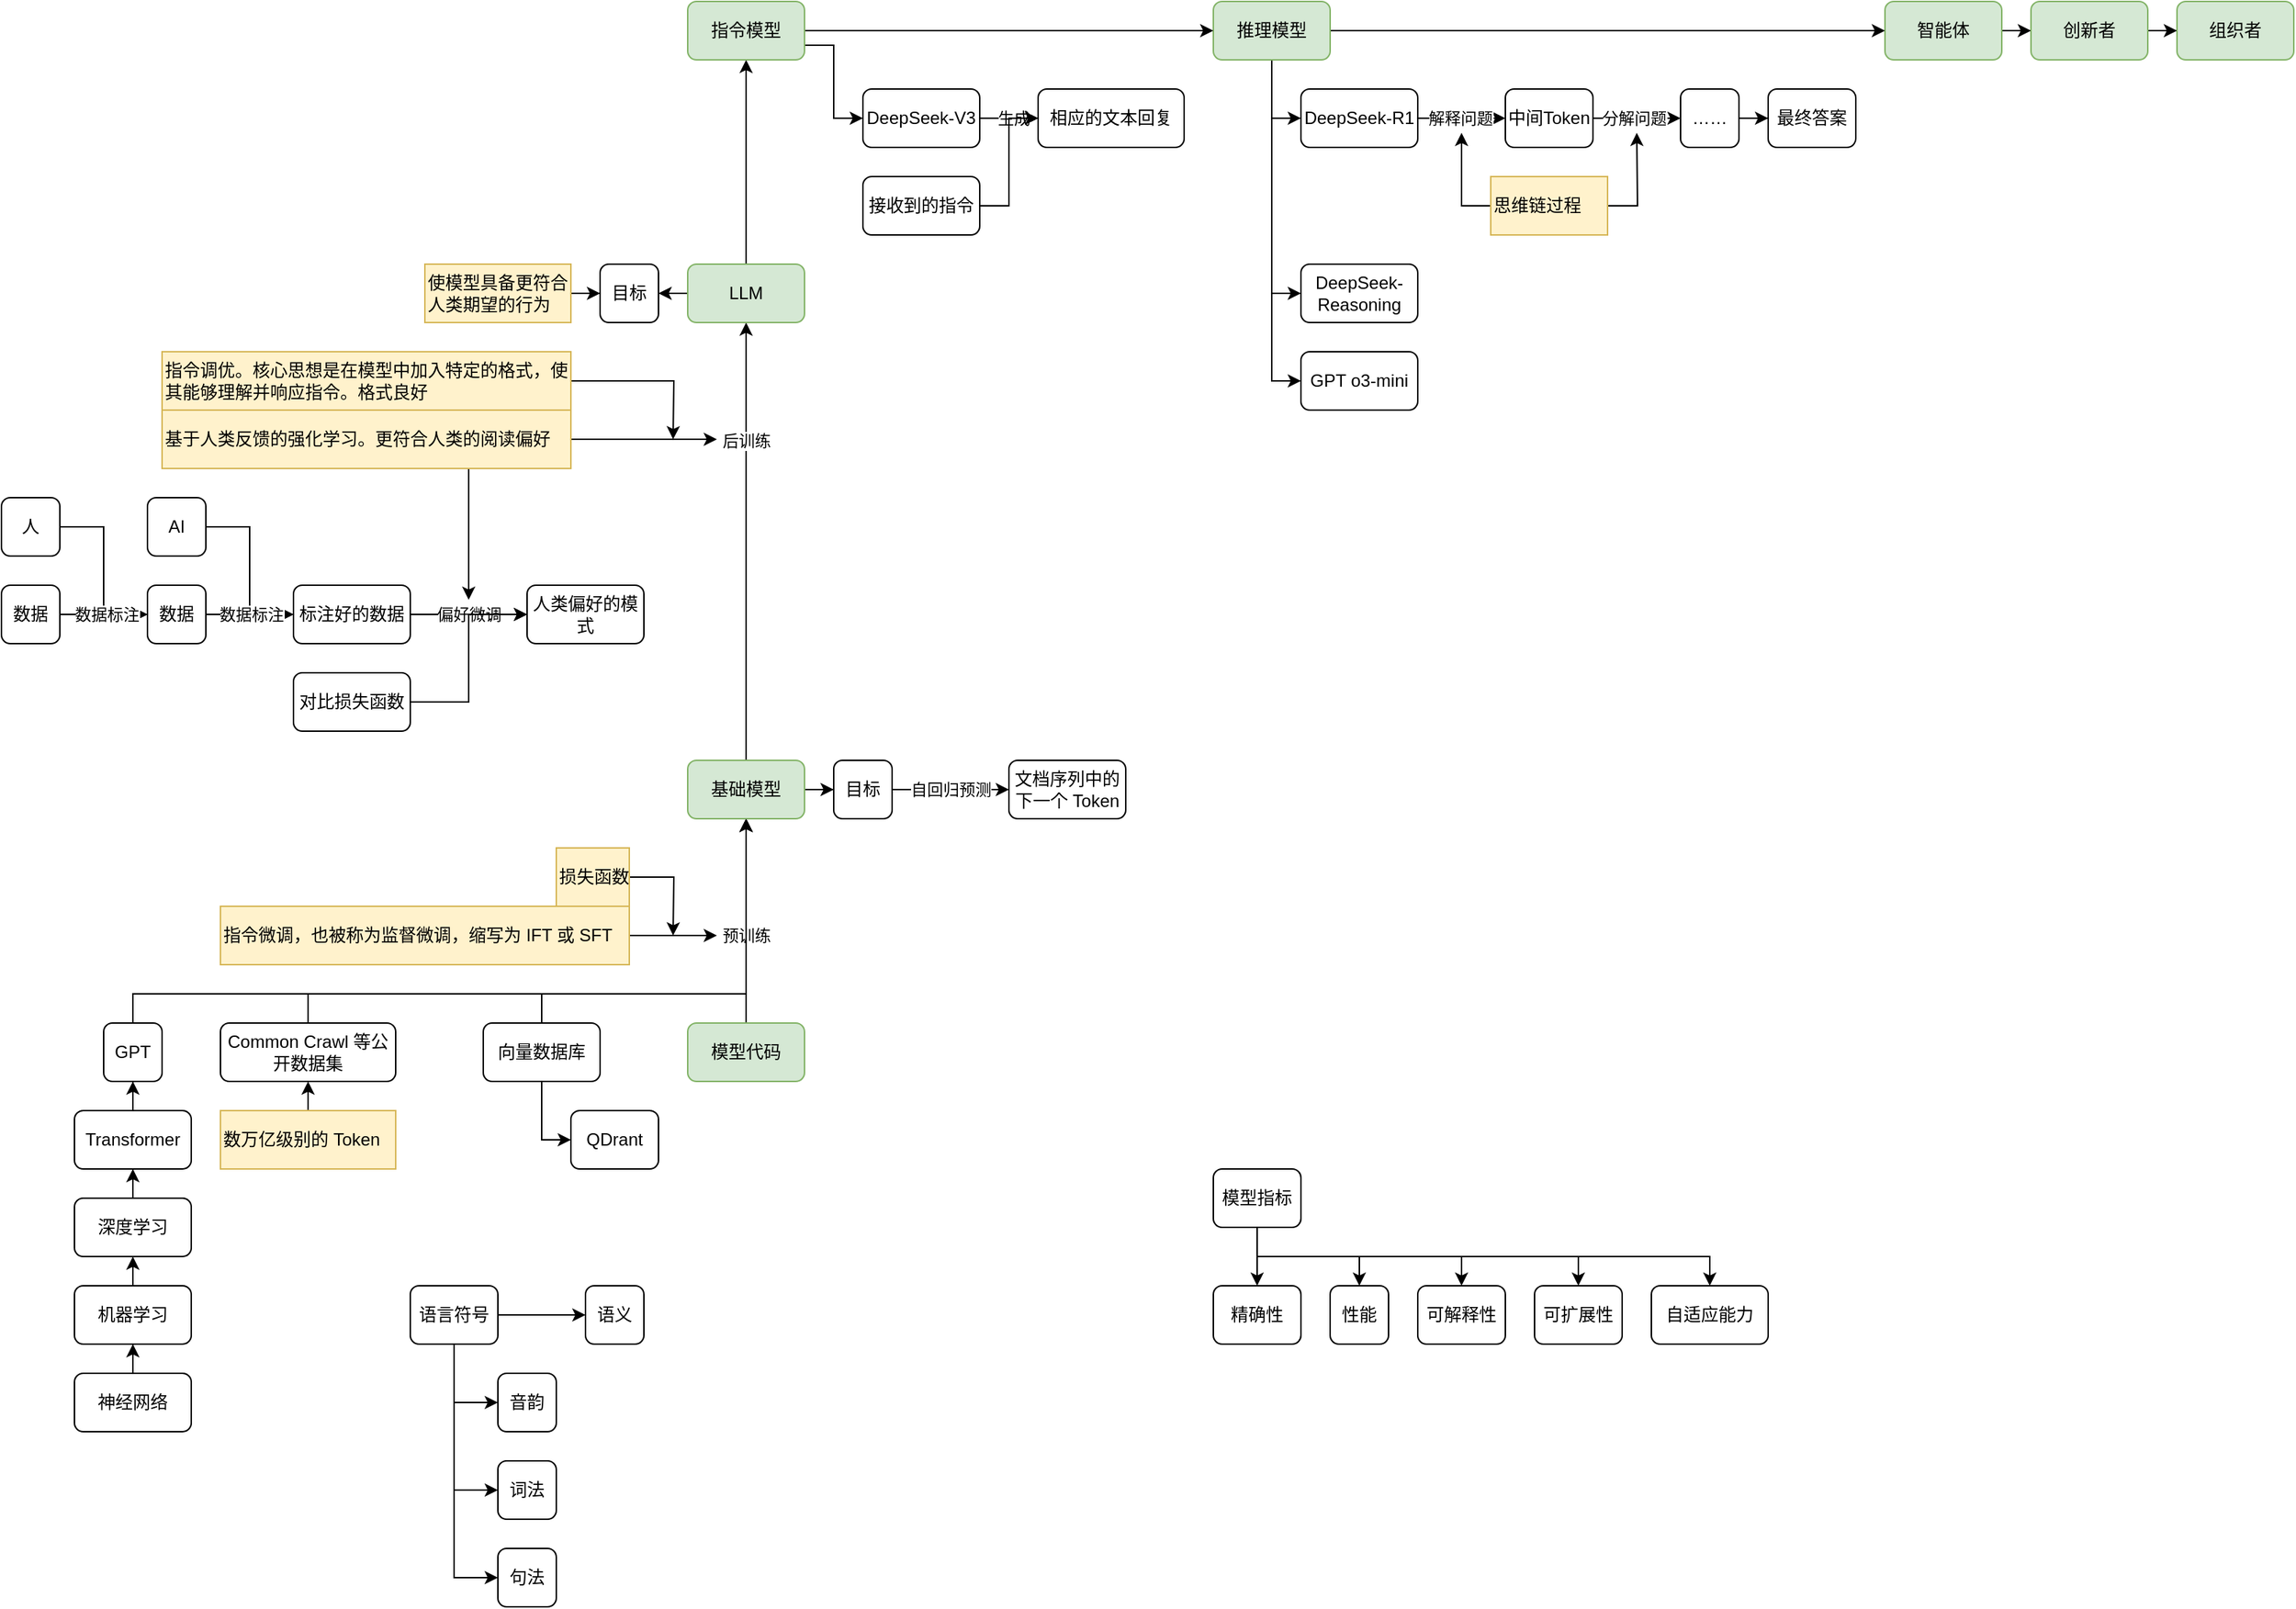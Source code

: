 <mxfile version="26.0.16">
  <diagram id="C5RBs43oDa-KdzZeNtuy" name="Page-1">
    <mxGraphModel dx="1102" dy="556" grid="1" gridSize="10" guides="1" tooltips="1" connect="1" arrows="1" fold="1" page="0" pageScale="1" pageWidth="827" pageHeight="1169" math="0" shadow="0">
      <root>
        <mxCell id="WIyWlLk6GJQsqaUBKTNV-0" />
        <mxCell id="WIyWlLk6GJQsqaUBKTNV-1" parent="WIyWlLk6GJQsqaUBKTNV-0" />
        <mxCell id="u4UBgWqbXqTNb08_oveg-127" value="" style="edgeStyle=orthogonalEdgeStyle;rounded=0;orthogonalLoop=1;jettySize=auto;html=1;" parent="WIyWlLk6GJQsqaUBKTNV-1" source="9GIwrj6_YMxmyssUa3dc-0" target="u4UBgWqbXqTNb08_oveg-124" edge="1">
          <mxGeometry relative="1" as="geometry" />
        </mxCell>
        <mxCell id="9GIwrj6_YMxmyssUa3dc-0" value="智能体" style="rounded=1;whiteSpace=wrap;html=1;fontSize=12;glass=0;strokeWidth=1;shadow=0;fillColor=#d5e8d4;strokeColor=#82b366;" parent="WIyWlLk6GJQsqaUBKTNV-1" vertex="1">
          <mxGeometry x="1820" y="280" width="80" height="40" as="geometry" />
        </mxCell>
        <mxCell id="u4UBgWqbXqTNb08_oveg-114" value="" style="edgeStyle=orthogonalEdgeStyle;rounded=0;orthogonalLoop=1;jettySize=auto;html=1;" parent="WIyWlLk6GJQsqaUBKTNV-1" source="9GIwrj6_YMxmyssUa3dc-1" target="u4UBgWqbXqTNb08_oveg-113" edge="1">
          <mxGeometry relative="1" as="geometry" />
        </mxCell>
        <mxCell id="9GIwrj6_YMxmyssUa3dc-1" value="神经网络" style="rounded=1;whiteSpace=wrap;html=1;fontSize=12;glass=0;strokeWidth=1;shadow=0;" parent="WIyWlLk6GJQsqaUBKTNV-1" vertex="1">
          <mxGeometry x="580" y="1220" width="80" height="40" as="geometry" />
        </mxCell>
        <mxCell id="u4UBgWqbXqTNb08_oveg-117" value="" style="edgeStyle=orthogonalEdgeStyle;rounded=0;orthogonalLoop=1;jettySize=auto;html=1;" parent="WIyWlLk6GJQsqaUBKTNV-1" source="9GIwrj6_YMxmyssUa3dc-2" target="9GIwrj6_YMxmyssUa3dc-6" edge="1">
          <mxGeometry relative="1" as="geometry" />
        </mxCell>
        <mxCell id="9GIwrj6_YMxmyssUa3dc-2" value="深度学习" style="rounded=1;whiteSpace=wrap;html=1;fontSize=12;glass=0;strokeWidth=1;shadow=0;" parent="WIyWlLk6GJQsqaUBKTNV-1" vertex="1">
          <mxGeometry x="580" y="1100" width="80" height="40" as="geometry" />
        </mxCell>
        <mxCell id="9GIwrj6_YMxmyssUa3dc-5" style="edgeStyle=orthogonalEdgeStyle;rounded=0;orthogonalLoop=1;jettySize=auto;html=1;exitX=0.5;exitY=1;exitDx=0;exitDy=0;entryX=0;entryY=0.5;entryDx=0;entryDy=0;" parent="WIyWlLk6GJQsqaUBKTNV-1" source="9GIwrj6_YMxmyssUa3dc-3" target="9GIwrj6_YMxmyssUa3dc-4" edge="1">
          <mxGeometry relative="1" as="geometry" />
        </mxCell>
        <mxCell id="u4UBgWqbXqTNb08_oveg-149" style="edgeStyle=orthogonalEdgeStyle;rounded=0;orthogonalLoop=1;jettySize=auto;html=1;exitX=0.5;exitY=0;exitDx=0;exitDy=0;entryX=0.5;entryY=1;entryDx=0;entryDy=0;" parent="WIyWlLk6GJQsqaUBKTNV-1" source="9GIwrj6_YMxmyssUa3dc-3" target="u4UBgWqbXqTNb08_oveg-1" edge="1">
          <mxGeometry relative="1" as="geometry">
            <Array as="points">
              <mxPoint x="900" y="960" />
              <mxPoint x="1040" y="960" />
            </Array>
          </mxGeometry>
        </mxCell>
        <mxCell id="9GIwrj6_YMxmyssUa3dc-3" value="向量数据库" style="rounded=1;whiteSpace=wrap;html=1;fontSize=12;glass=0;strokeWidth=1;shadow=0;" parent="WIyWlLk6GJQsqaUBKTNV-1" vertex="1">
          <mxGeometry x="860" y="980" width="80" height="40" as="geometry" />
        </mxCell>
        <mxCell id="9GIwrj6_YMxmyssUa3dc-4" value="QDrant" style="rounded=1;whiteSpace=wrap;html=1;fontSize=12;glass=0;strokeWidth=1;shadow=0;" parent="WIyWlLk6GJQsqaUBKTNV-1" vertex="1">
          <mxGeometry x="920" y="1040" width="60" height="40" as="geometry" />
        </mxCell>
        <mxCell id="u4UBgWqbXqTNb08_oveg-135" value="" style="edgeStyle=orthogonalEdgeStyle;rounded=0;orthogonalLoop=1;jettySize=auto;html=1;" parent="WIyWlLk6GJQsqaUBKTNV-1" source="9GIwrj6_YMxmyssUa3dc-6" target="9GIwrj6_YMxmyssUa3dc-7" edge="1">
          <mxGeometry relative="1" as="geometry" />
        </mxCell>
        <mxCell id="9GIwrj6_YMxmyssUa3dc-6" value="Transformer" style="rounded=1;whiteSpace=wrap;html=1;fontSize=12;glass=0;strokeWidth=1;shadow=0;" parent="WIyWlLk6GJQsqaUBKTNV-1" vertex="1">
          <mxGeometry x="580" y="1040" width="80" height="40" as="geometry" />
        </mxCell>
        <mxCell id="u4UBgWqbXqTNb08_oveg-143" style="edgeStyle=orthogonalEdgeStyle;rounded=0;orthogonalLoop=1;jettySize=auto;html=1;exitX=0.5;exitY=0;exitDx=0;exitDy=0;entryX=0.5;entryY=1;entryDx=0;entryDy=0;" parent="WIyWlLk6GJQsqaUBKTNV-1" source="9GIwrj6_YMxmyssUa3dc-7" target="u4UBgWqbXqTNb08_oveg-1" edge="1">
          <mxGeometry relative="1" as="geometry">
            <Array as="points">
              <mxPoint x="620" y="960" />
              <mxPoint x="1040" y="960" />
            </Array>
          </mxGeometry>
        </mxCell>
        <mxCell id="9GIwrj6_YMxmyssUa3dc-7" value="GPT" style="rounded=1;whiteSpace=wrap;html=1;fontSize=12;glass=0;strokeWidth=1;shadow=0;" parent="WIyWlLk6GJQsqaUBKTNV-1" vertex="1">
          <mxGeometry x="600" y="980" width="40" height="40" as="geometry" />
        </mxCell>
        <mxCell id="u4UBgWqbXqTNb08_oveg-137" style="edgeStyle=orthogonalEdgeStyle;rounded=0;orthogonalLoop=1;jettySize=auto;html=1;exitX=0.5;exitY=0;exitDx=0;exitDy=0;entryX=0.5;entryY=1;entryDx=0;entryDy=0;" parent="WIyWlLk6GJQsqaUBKTNV-1" source="u4UBgWqbXqTNb08_oveg-0" target="u4UBgWqbXqTNb08_oveg-1" edge="1">
          <mxGeometry relative="1" as="geometry" />
        </mxCell>
        <mxCell id="u4UBgWqbXqTNb08_oveg-138" value="预训练" style="edgeLabel;html=1;align=center;verticalAlign=middle;resizable=0;points=[];" parent="u4UBgWqbXqTNb08_oveg-137" vertex="1" connectable="0">
          <mxGeometry x="0.316" y="-1" relative="1" as="geometry">
            <mxPoint x="-1" y="32" as="offset" />
          </mxGeometry>
        </mxCell>
        <mxCell id="u4UBgWqbXqTNb08_oveg-0" value="模型代码" style="rounded=1;whiteSpace=wrap;html=1;fillColor=#d5e8d4;strokeColor=#82b366;" parent="WIyWlLk6GJQsqaUBKTNV-1" vertex="1">
          <mxGeometry x="1000" y="980" width="80" height="40" as="geometry" />
        </mxCell>
        <mxCell id="u4UBgWqbXqTNb08_oveg-5" value="" style="edgeStyle=orthogonalEdgeStyle;rounded=0;orthogonalLoop=1;jettySize=auto;html=1;" parent="WIyWlLk6GJQsqaUBKTNV-1" source="u4UBgWqbXqTNb08_oveg-1" target="u4UBgWqbXqTNb08_oveg-4" edge="1">
          <mxGeometry relative="1" as="geometry" />
        </mxCell>
        <mxCell id="u4UBgWqbXqTNb08_oveg-23" value="后训练" style="edgeLabel;html=1;align=center;verticalAlign=middle;resizable=0;points=[];" parent="u4UBgWqbXqTNb08_oveg-5" vertex="1" connectable="0">
          <mxGeometry x="-0.435" y="-1" relative="1" as="geometry">
            <mxPoint x="-1" y="-135" as="offset" />
          </mxGeometry>
        </mxCell>
        <mxCell id="u4UBgWqbXqTNb08_oveg-29" value="" style="edgeStyle=orthogonalEdgeStyle;rounded=0;orthogonalLoop=1;jettySize=auto;html=1;" parent="WIyWlLk6GJQsqaUBKTNV-1" source="u4UBgWqbXqTNb08_oveg-1" target="u4UBgWqbXqTNb08_oveg-28" edge="1">
          <mxGeometry relative="1" as="geometry" />
        </mxCell>
        <mxCell id="u4UBgWqbXqTNb08_oveg-1" value="基础模型" style="rounded=1;whiteSpace=wrap;html=1;fillColor=#d5e8d4;strokeColor=#82b366;" parent="WIyWlLk6GJQsqaUBKTNV-1" vertex="1">
          <mxGeometry x="1000" y="800" width="80" height="40" as="geometry" />
        </mxCell>
        <mxCell id="u4UBgWqbXqTNb08_oveg-35" value="" style="edgeStyle=orthogonalEdgeStyle;rounded=0;orthogonalLoop=1;jettySize=auto;html=1;" parent="WIyWlLk6GJQsqaUBKTNV-1" source="u4UBgWqbXqTNb08_oveg-4" target="u4UBgWqbXqTNb08_oveg-34" edge="1">
          <mxGeometry relative="1" as="geometry" />
        </mxCell>
        <mxCell id="u4UBgWqbXqTNb08_oveg-99" style="edgeStyle=orthogonalEdgeStyle;rounded=0;orthogonalLoop=1;jettySize=auto;html=1;exitX=0.5;exitY=0;exitDx=0;exitDy=0;entryX=0.5;entryY=1;entryDx=0;entryDy=0;" parent="WIyWlLk6GJQsqaUBKTNV-1" source="u4UBgWqbXqTNb08_oveg-4" target="u4UBgWqbXqTNb08_oveg-120" edge="1">
          <mxGeometry relative="1" as="geometry">
            <mxPoint x="1040" y="430" as="targetPoint" />
          </mxGeometry>
        </mxCell>
        <mxCell id="u4UBgWqbXqTNb08_oveg-4" value="LLM" style="rounded=1;whiteSpace=wrap;html=1;fillColor=#d5e8d4;strokeColor=#82b366;" parent="WIyWlLk6GJQsqaUBKTNV-1" vertex="1">
          <mxGeometry x="1000" y="460" width="80" height="40" as="geometry" />
        </mxCell>
        <mxCell id="u4UBgWqbXqTNb08_oveg-144" style="edgeStyle=orthogonalEdgeStyle;rounded=0;orthogonalLoop=1;jettySize=auto;html=1;exitX=0.5;exitY=0;exitDx=0;exitDy=0;" parent="WIyWlLk6GJQsqaUBKTNV-1" source="u4UBgWqbXqTNb08_oveg-8" edge="1">
          <mxGeometry relative="1" as="geometry">
            <mxPoint x="1040" y="840" as="targetPoint" />
            <Array as="points">
              <mxPoint x="740" y="960" />
              <mxPoint x="1040" y="960" />
            </Array>
          </mxGeometry>
        </mxCell>
        <mxCell id="u4UBgWqbXqTNb08_oveg-8" value="Common Crawl 等公开数据集" style="rounded=1;whiteSpace=wrap;html=1;align=center;" parent="WIyWlLk6GJQsqaUBKTNV-1" vertex="1">
          <mxGeometry x="680" y="980" width="120" height="40" as="geometry" />
        </mxCell>
        <mxCell id="u4UBgWqbXqTNb08_oveg-151" style="edgeStyle=orthogonalEdgeStyle;rounded=0;orthogonalLoop=1;jettySize=auto;html=1;exitX=0.5;exitY=0;exitDx=0;exitDy=0;entryX=0.5;entryY=1;entryDx=0;entryDy=0;" parent="WIyWlLk6GJQsqaUBKTNV-1" source="u4UBgWqbXqTNb08_oveg-10" target="u4UBgWqbXqTNb08_oveg-8" edge="1">
          <mxGeometry relative="1" as="geometry" />
        </mxCell>
        <mxCell id="u4UBgWqbXqTNb08_oveg-10" value="数万亿级别的 Token" style="text;html=1;align=left;verticalAlign=middle;whiteSpace=wrap;rounded=0;fillColor=#fff2cc;strokeColor=#d6b656;" parent="WIyWlLk6GJQsqaUBKTNV-1" vertex="1">
          <mxGeometry x="680" y="1040" width="120" height="40" as="geometry" />
        </mxCell>
        <mxCell id="xBU8r5VywiUFEwU285NF-0" style="edgeStyle=orthogonalEdgeStyle;rounded=0;orthogonalLoop=1;jettySize=auto;html=1;exitX=1;exitY=0.5;exitDx=0;exitDy=0;" parent="WIyWlLk6GJQsqaUBKTNV-1" source="u4UBgWqbXqTNb08_oveg-12" edge="1">
          <mxGeometry relative="1" as="geometry">
            <mxPoint x="1020" y="920" as="targetPoint" />
          </mxGeometry>
        </mxCell>
        <mxCell id="u4UBgWqbXqTNb08_oveg-12" value="指令微调，也被称为监督微调，缩写为 IFT 或 &lt;span class=&quot;&quot;&gt;SFT&lt;/span&gt;" style="text;html=1;align=left;verticalAlign=middle;whiteSpace=wrap;rounded=0;fillColor=#fff2cc;strokeColor=#d6b656;" parent="WIyWlLk6GJQsqaUBKTNV-1" vertex="1">
          <mxGeometry x="680" y="900" width="280" height="40" as="geometry" />
        </mxCell>
        <mxCell id="u4UBgWqbXqTNb08_oveg-146" style="edgeStyle=orthogonalEdgeStyle;rounded=0;orthogonalLoop=1;jettySize=auto;html=1;exitX=1;exitY=0.5;exitDx=0;exitDy=0;" parent="WIyWlLk6GJQsqaUBKTNV-1" source="u4UBgWqbXqTNb08_oveg-14" edge="1">
          <mxGeometry relative="1" as="geometry">
            <mxPoint x="990" y="920" as="targetPoint" />
          </mxGeometry>
        </mxCell>
        <mxCell id="u4UBgWqbXqTNb08_oveg-14" value="损失函数" style="text;html=1;align=left;verticalAlign=middle;whiteSpace=wrap;rounded=0;fillColor=#fff2cc;strokeColor=#d6b656;" parent="WIyWlLk6GJQsqaUBKTNV-1" vertex="1">
          <mxGeometry x="910" y="860" width="50" height="40" as="geometry" />
        </mxCell>
        <mxCell id="u4UBgWqbXqTNb08_oveg-16" value="文档序列中的下一个 Token" style="rounded=1;whiteSpace=wrap;html=1;" parent="WIyWlLk6GJQsqaUBKTNV-1" vertex="1">
          <mxGeometry x="1220" y="800" width="80" height="40" as="geometry" />
        </mxCell>
        <mxCell id="u4UBgWqbXqTNb08_oveg-159" style="edgeStyle=orthogonalEdgeStyle;rounded=0;orthogonalLoop=1;jettySize=auto;html=1;exitX=1;exitY=0.5;exitDx=0;exitDy=0;" parent="WIyWlLk6GJQsqaUBKTNV-1" source="u4UBgWqbXqTNb08_oveg-40" edge="1">
          <mxGeometry relative="1" as="geometry">
            <mxPoint x="990" y="580" as="targetPoint" />
            <mxPoint x="960" y="530" as="sourcePoint" />
          </mxGeometry>
        </mxCell>
        <mxCell id="u4UBgWqbXqTNb08_oveg-147" style="edgeStyle=orthogonalEdgeStyle;rounded=0;orthogonalLoop=1;jettySize=auto;html=1;exitX=1;exitY=0.5;exitDx=0;exitDy=0;" parent="WIyWlLk6GJQsqaUBKTNV-1" source="u4UBgWqbXqTNb08_oveg-28" target="u4UBgWqbXqTNb08_oveg-16" edge="1">
          <mxGeometry relative="1" as="geometry" />
        </mxCell>
        <mxCell id="u4UBgWqbXqTNb08_oveg-148" value="自回归预测" style="edgeLabel;html=1;align=center;verticalAlign=middle;resizable=0;points=[];" parent="u4UBgWqbXqTNb08_oveg-147" vertex="1" connectable="0">
          <mxGeometry x="-0.237" relative="1" as="geometry">
            <mxPoint x="9" as="offset" />
          </mxGeometry>
        </mxCell>
        <mxCell id="u4UBgWqbXqTNb08_oveg-28" value="目标" style="rounded=1;whiteSpace=wrap;html=1;" parent="WIyWlLk6GJQsqaUBKTNV-1" vertex="1">
          <mxGeometry x="1100" y="800" width="40" height="40" as="geometry" />
        </mxCell>
        <mxCell id="u4UBgWqbXqTNb08_oveg-34" value="目标" style="rounded=1;whiteSpace=wrap;html=1;" parent="WIyWlLk6GJQsqaUBKTNV-1" vertex="1">
          <mxGeometry x="940" y="460" width="40" height="40" as="geometry" />
        </mxCell>
        <mxCell id="u4UBgWqbXqTNb08_oveg-37" value="" style="edgeStyle=orthogonalEdgeStyle;rounded=0;orthogonalLoop=1;jettySize=auto;html=1;strokeColor=default;strokeWidth=1;exitX=1;exitY=0.5;exitDx=0;exitDy=0;" parent="WIyWlLk6GJQsqaUBKTNV-1" source="u4UBgWqbXqTNb08_oveg-36" target="u4UBgWqbXqTNb08_oveg-34" edge="1">
          <mxGeometry relative="1" as="geometry" />
        </mxCell>
        <mxCell id="u4UBgWqbXqTNb08_oveg-36" value="使模型具备更符合人类期望的行为" style="text;html=1;align=left;verticalAlign=middle;whiteSpace=wrap;rounded=0;fillColor=#fff2cc;strokeColor=#d6b656;" parent="WIyWlLk6GJQsqaUBKTNV-1" vertex="1">
          <mxGeometry x="820" y="460" width="100" height="40" as="geometry" />
        </mxCell>
        <mxCell id="xBU8r5VywiUFEwU285NF-1" style="edgeStyle=orthogonalEdgeStyle;rounded=0;orthogonalLoop=1;jettySize=auto;html=1;exitX=1;exitY=0.5;exitDx=0;exitDy=0;" parent="WIyWlLk6GJQsqaUBKTNV-1" source="u4UBgWqbXqTNb08_oveg-38" edge="1">
          <mxGeometry relative="1" as="geometry">
            <mxPoint x="1020" y="580" as="targetPoint" />
          </mxGeometry>
        </mxCell>
        <mxCell id="xBU8r5VywiUFEwU285NF-2" style="edgeStyle=orthogonalEdgeStyle;rounded=0;orthogonalLoop=1;jettySize=auto;html=1;exitX=0.75;exitY=1;exitDx=0;exitDy=0;" parent="WIyWlLk6GJQsqaUBKTNV-1" source="u4UBgWqbXqTNb08_oveg-38" edge="1">
          <mxGeometry relative="1" as="geometry">
            <mxPoint x="850" y="690" as="targetPoint" />
          </mxGeometry>
        </mxCell>
        <mxCell id="u4UBgWqbXqTNb08_oveg-38" value="基于人类反馈的强化学习。更符合人类的阅读偏好" style="text;html=1;align=left;verticalAlign=middle;whiteSpace=wrap;rounded=0;fillColor=#fff2cc;strokeColor=#d6b656;" parent="WIyWlLk6GJQsqaUBKTNV-1" vertex="1">
          <mxGeometry x="640" y="560" width="280" height="40" as="geometry" />
        </mxCell>
        <mxCell id="u4UBgWqbXqTNb08_oveg-40" value="指令调优。核心思想是在模型中加入特定的格式，使其能够理解并响应指令。格式良好" style="text;html=1;align=left;verticalAlign=middle;whiteSpace=wrap;rounded=0;fillColor=#fff2cc;strokeColor=#d6b656;" parent="WIyWlLk6GJQsqaUBKTNV-1" vertex="1">
          <mxGeometry x="640" y="520" width="280" height="40" as="geometry" />
        </mxCell>
        <mxCell id="u4UBgWqbXqTNb08_oveg-50" style="edgeStyle=orthogonalEdgeStyle;rounded=0;orthogonalLoop=1;jettySize=auto;html=1;exitX=1;exitY=0.5;exitDx=0;exitDy=0;entryX=0;entryY=0.5;entryDx=0;entryDy=0;" parent="WIyWlLk6GJQsqaUBKTNV-1" source="u4UBgWqbXqTNb08_oveg-46" target="u4UBgWqbXqTNb08_oveg-54" edge="1">
          <mxGeometry relative="1" as="geometry">
            <mxPoint x="590" y="720" as="targetPoint" />
          </mxGeometry>
        </mxCell>
        <mxCell id="u4UBgWqbXqTNb08_oveg-46" value="人" style="rounded=1;whiteSpace=wrap;html=1;" parent="WIyWlLk6GJQsqaUBKTNV-1" vertex="1">
          <mxGeometry x="530" y="620" width="40" height="40" as="geometry" />
        </mxCell>
        <mxCell id="u4UBgWqbXqTNb08_oveg-49" value="" style="edgeStyle=orthogonalEdgeStyle;rounded=0;orthogonalLoop=1;jettySize=auto;html=1;entryX=0;entryY=0.5;entryDx=0;entryDy=0;" parent="WIyWlLk6GJQsqaUBKTNV-1" source="u4UBgWqbXqTNb08_oveg-47" target="u4UBgWqbXqTNb08_oveg-54" edge="1">
          <mxGeometry relative="1" as="geometry">
            <mxPoint x="590" y="700" as="targetPoint" />
          </mxGeometry>
        </mxCell>
        <mxCell id="u4UBgWqbXqTNb08_oveg-56" value="数据标注" style="edgeLabel;html=1;align=center;verticalAlign=middle;resizable=0;points=[];" parent="u4UBgWqbXqTNb08_oveg-49" vertex="1" connectable="0">
          <mxGeometry x="-0.185" y="-1" relative="1" as="geometry">
            <mxPoint x="7" y="-1" as="offset" />
          </mxGeometry>
        </mxCell>
        <mxCell id="u4UBgWqbXqTNb08_oveg-47" value="数据" style="rounded=1;whiteSpace=wrap;html=1;" parent="WIyWlLk6GJQsqaUBKTNV-1" vertex="1">
          <mxGeometry x="530" y="680" width="40" height="40" as="geometry" />
        </mxCell>
        <mxCell id="u4UBgWqbXqTNb08_oveg-51" style="edgeStyle=orthogonalEdgeStyle;rounded=0;orthogonalLoop=1;jettySize=auto;html=1;exitX=1;exitY=0.5;exitDx=0;exitDy=0;entryX=0;entryY=0.5;entryDx=0;entryDy=0;" parent="WIyWlLk6GJQsqaUBKTNV-1" source="u4UBgWqbXqTNb08_oveg-52" target="u4UBgWqbXqTNb08_oveg-55" edge="1">
          <mxGeometry relative="1" as="geometry" />
        </mxCell>
        <mxCell id="u4UBgWqbXqTNb08_oveg-52" value="AI" style="rounded=1;whiteSpace=wrap;html=1;" parent="WIyWlLk6GJQsqaUBKTNV-1" vertex="1">
          <mxGeometry x="630" y="620" width="40" height="40" as="geometry" />
        </mxCell>
        <mxCell id="u4UBgWqbXqTNb08_oveg-53" value="" style="edgeStyle=orthogonalEdgeStyle;rounded=0;orthogonalLoop=1;jettySize=auto;html=1;" parent="WIyWlLk6GJQsqaUBKTNV-1" source="u4UBgWqbXqTNb08_oveg-54" target="u4UBgWqbXqTNb08_oveg-55" edge="1">
          <mxGeometry relative="1" as="geometry" />
        </mxCell>
        <mxCell id="u4UBgWqbXqTNb08_oveg-57" value="数据标注" style="edgeLabel;html=1;align=center;verticalAlign=middle;resizable=0;points=[];" parent="u4UBgWqbXqTNb08_oveg-53" vertex="1" connectable="0">
          <mxGeometry x="-0.11" y="-2" relative="1" as="geometry">
            <mxPoint x="4" y="-2" as="offset" />
          </mxGeometry>
        </mxCell>
        <mxCell id="u4UBgWqbXqTNb08_oveg-54" value="数据" style="rounded=1;whiteSpace=wrap;html=1;" parent="WIyWlLk6GJQsqaUBKTNV-1" vertex="1">
          <mxGeometry x="630" y="680" width="40" height="40" as="geometry" />
        </mxCell>
        <mxCell id="u4UBgWqbXqTNb08_oveg-61" value="" style="edgeStyle=orthogonalEdgeStyle;rounded=0;orthogonalLoop=1;jettySize=auto;html=1;" parent="WIyWlLk6GJQsqaUBKTNV-1" source="u4UBgWqbXqTNb08_oveg-55" target="u4UBgWqbXqTNb08_oveg-60" edge="1">
          <mxGeometry relative="1" as="geometry" />
        </mxCell>
        <mxCell id="u4UBgWqbXqTNb08_oveg-63" value="偏好微调" style="edgeLabel;html=1;align=center;verticalAlign=middle;resizable=0;points=[];" parent="u4UBgWqbXqTNb08_oveg-61" vertex="1" connectable="0">
          <mxGeometry x="-0.235" y="4" relative="1" as="geometry">
            <mxPoint x="9" y="4" as="offset" />
          </mxGeometry>
        </mxCell>
        <mxCell id="u4UBgWqbXqTNb08_oveg-55" value="标注好的数据" style="rounded=1;whiteSpace=wrap;html=1;" parent="WIyWlLk6GJQsqaUBKTNV-1" vertex="1">
          <mxGeometry x="730" y="680" width="80" height="40" as="geometry" />
        </mxCell>
        <mxCell id="u4UBgWqbXqTNb08_oveg-62" style="edgeStyle=orthogonalEdgeStyle;rounded=0;orthogonalLoop=1;jettySize=auto;html=1;exitX=1;exitY=0.5;exitDx=0;exitDy=0;entryX=0;entryY=0.5;entryDx=0;entryDy=0;" parent="WIyWlLk6GJQsqaUBKTNV-1" source="u4UBgWqbXqTNb08_oveg-59" target="u4UBgWqbXqTNb08_oveg-60" edge="1">
          <mxGeometry relative="1" as="geometry" />
        </mxCell>
        <mxCell id="u4UBgWqbXqTNb08_oveg-59" value="对比损失函数" style="rounded=1;whiteSpace=wrap;html=1;" parent="WIyWlLk6GJQsqaUBKTNV-1" vertex="1">
          <mxGeometry x="730" y="740" width="80" height="40" as="geometry" />
        </mxCell>
        <mxCell id="u4UBgWqbXqTNb08_oveg-60" value="人类偏好的模式" style="rounded=1;whiteSpace=wrap;html=1;" parent="WIyWlLk6GJQsqaUBKTNV-1" vertex="1">
          <mxGeometry x="890" y="680" width="80" height="40" as="geometry" />
        </mxCell>
        <mxCell id="u4UBgWqbXqTNb08_oveg-71" value="" style="edgeStyle=orthogonalEdgeStyle;rounded=0;orthogonalLoop=1;jettySize=auto;html=1;" parent="WIyWlLk6GJQsqaUBKTNV-1" source="u4UBgWqbXqTNb08_oveg-65" target="u4UBgWqbXqTNb08_oveg-70" edge="1">
          <mxGeometry relative="1" as="geometry" />
        </mxCell>
        <mxCell id="u4UBgWqbXqTNb08_oveg-72" value="生成" style="edgeLabel;html=1;align=center;verticalAlign=middle;resizable=0;points=[];" parent="u4UBgWqbXqTNb08_oveg-71" vertex="1" connectable="0">
          <mxGeometry x="-0.187" y="-2" relative="1" as="geometry">
            <mxPoint x="6" y="-2" as="offset" />
          </mxGeometry>
        </mxCell>
        <mxCell id="u4UBgWqbXqTNb08_oveg-65" value="DeepSeek-V3" style="rounded=1;whiteSpace=wrap;html=1;" parent="WIyWlLk6GJQsqaUBKTNV-1" vertex="1">
          <mxGeometry x="1120" y="340" width="80" height="40" as="geometry" />
        </mxCell>
        <mxCell id="u4UBgWqbXqTNb08_oveg-78" value="" style="edgeStyle=orthogonalEdgeStyle;rounded=0;orthogonalLoop=1;jettySize=auto;html=1;" parent="WIyWlLk6GJQsqaUBKTNV-1" source="u4UBgWqbXqTNb08_oveg-66" target="u4UBgWqbXqTNb08_oveg-77" edge="1">
          <mxGeometry relative="1" as="geometry" />
        </mxCell>
        <mxCell id="u4UBgWqbXqTNb08_oveg-86" value="解释问题" style="edgeLabel;html=1;align=center;verticalAlign=middle;resizable=0;points=[];" parent="u4UBgWqbXqTNb08_oveg-78" vertex="1" connectable="0">
          <mxGeometry x="0.04" y="3" relative="1" as="geometry">
            <mxPoint x="-2" y="3" as="offset" />
          </mxGeometry>
        </mxCell>
        <mxCell id="u4UBgWqbXqTNb08_oveg-66" value="DeepSeek-R1" style="rounded=1;whiteSpace=wrap;html=1;" parent="WIyWlLk6GJQsqaUBKTNV-1" vertex="1">
          <mxGeometry x="1420" y="340" width="80" height="40" as="geometry" />
        </mxCell>
        <mxCell id="u4UBgWqbXqTNb08_oveg-73" style="edgeStyle=orthogonalEdgeStyle;rounded=0;orthogonalLoop=1;jettySize=auto;html=1;exitX=1;exitY=0.5;exitDx=0;exitDy=0;entryX=0;entryY=0.5;entryDx=0;entryDy=0;" parent="WIyWlLk6GJQsqaUBKTNV-1" source="u4UBgWqbXqTNb08_oveg-69" target="u4UBgWqbXqTNb08_oveg-70" edge="1">
          <mxGeometry relative="1" as="geometry" />
        </mxCell>
        <mxCell id="u4UBgWqbXqTNb08_oveg-69" value="接收到的指令" style="rounded=1;whiteSpace=wrap;html=1;" parent="WIyWlLk6GJQsqaUBKTNV-1" vertex="1">
          <mxGeometry x="1120" y="400" width="80" height="40" as="geometry" />
        </mxCell>
        <mxCell id="u4UBgWqbXqTNb08_oveg-70" value="相应的文本回复" style="rounded=1;whiteSpace=wrap;html=1;" parent="WIyWlLk6GJQsqaUBKTNV-1" vertex="1">
          <mxGeometry x="1240" y="340" width="100" height="40" as="geometry" />
        </mxCell>
        <mxCell id="u4UBgWqbXqTNb08_oveg-93" style="edgeStyle=orthogonalEdgeStyle;rounded=0;orthogonalLoop=1;jettySize=auto;html=1;exitX=0.5;exitY=1;exitDx=0;exitDy=0;entryX=0;entryY=0.5;entryDx=0;entryDy=0;" parent="WIyWlLk6GJQsqaUBKTNV-1" source="u4UBgWqbXqTNb08_oveg-119" target="u4UBgWqbXqTNb08_oveg-66" edge="1">
          <mxGeometry relative="1" as="geometry">
            <mxPoint x="1440" y="600" as="sourcePoint" />
          </mxGeometry>
        </mxCell>
        <mxCell id="u4UBgWqbXqTNb08_oveg-94" style="edgeStyle=orthogonalEdgeStyle;rounded=0;orthogonalLoop=1;jettySize=auto;html=1;exitX=0.5;exitY=1;exitDx=0;exitDy=0;entryX=0;entryY=0.5;entryDx=0;entryDy=0;" parent="WIyWlLk6GJQsqaUBKTNV-1" source="u4UBgWqbXqTNb08_oveg-119" target="u4UBgWqbXqTNb08_oveg-91" edge="1">
          <mxGeometry relative="1" as="geometry">
            <mxPoint x="1440" y="600" as="sourcePoint" />
          </mxGeometry>
        </mxCell>
        <mxCell id="u4UBgWqbXqTNb08_oveg-76" value="最终答案" style="rounded=1;whiteSpace=wrap;html=1;" parent="WIyWlLk6GJQsqaUBKTNV-1" vertex="1">
          <mxGeometry x="1740" y="340" width="60" height="40" as="geometry" />
        </mxCell>
        <mxCell id="u4UBgWqbXqTNb08_oveg-79" value="" style="edgeStyle=orthogonalEdgeStyle;rounded=0;orthogonalLoop=1;jettySize=auto;html=1;" parent="WIyWlLk6GJQsqaUBKTNV-1" source="u4UBgWqbXqTNb08_oveg-81" target="u4UBgWqbXqTNb08_oveg-76" edge="1">
          <mxGeometry relative="1" as="geometry" />
        </mxCell>
        <mxCell id="u4UBgWqbXqTNb08_oveg-77" value="中间Token" style="rounded=1;whiteSpace=wrap;html=1;" parent="WIyWlLk6GJQsqaUBKTNV-1" vertex="1">
          <mxGeometry x="1560" y="340" width="60" height="40" as="geometry" />
        </mxCell>
        <mxCell id="u4UBgWqbXqTNb08_oveg-82" value="" style="edgeStyle=orthogonalEdgeStyle;rounded=0;orthogonalLoop=1;jettySize=auto;html=1;" parent="WIyWlLk6GJQsqaUBKTNV-1" source="u4UBgWqbXqTNb08_oveg-77" target="u4UBgWqbXqTNb08_oveg-81" edge="1">
          <mxGeometry relative="1" as="geometry">
            <mxPoint x="1620" y="360" as="sourcePoint" />
            <mxPoint x="1780" y="360" as="targetPoint" />
          </mxGeometry>
        </mxCell>
        <mxCell id="u4UBgWqbXqTNb08_oveg-87" value="分解问题" style="edgeLabel;html=1;align=center;verticalAlign=middle;resizable=0;points=[];" parent="u4UBgWqbXqTNb08_oveg-82" vertex="1" connectable="0">
          <mxGeometry x="0.192" relative="1" as="geometry">
            <mxPoint x="-8" as="offset" />
          </mxGeometry>
        </mxCell>
        <mxCell id="u4UBgWqbXqTNb08_oveg-81" value="……" style="rounded=1;whiteSpace=wrap;html=1;" parent="WIyWlLk6GJQsqaUBKTNV-1" vertex="1">
          <mxGeometry x="1680" y="340" width="40" height="40" as="geometry" />
        </mxCell>
        <mxCell id="u4UBgWqbXqTNb08_oveg-89" style="edgeStyle=orthogonalEdgeStyle;rounded=0;orthogonalLoop=1;jettySize=auto;html=1;exitX=0;exitY=0.5;exitDx=0;exitDy=0;" parent="WIyWlLk6GJQsqaUBKTNV-1" source="u4UBgWqbXqTNb08_oveg-88" edge="1">
          <mxGeometry relative="1" as="geometry">
            <mxPoint x="1530" y="370" as="targetPoint" />
          </mxGeometry>
        </mxCell>
        <mxCell id="u4UBgWqbXqTNb08_oveg-132" style="edgeStyle=orthogonalEdgeStyle;rounded=0;orthogonalLoop=1;jettySize=auto;html=1;exitX=1;exitY=0.5;exitDx=0;exitDy=0;" parent="WIyWlLk6GJQsqaUBKTNV-1" source="u4UBgWqbXqTNb08_oveg-88" edge="1">
          <mxGeometry relative="1" as="geometry">
            <mxPoint x="1650" y="370" as="targetPoint" />
          </mxGeometry>
        </mxCell>
        <mxCell id="u4UBgWqbXqTNb08_oveg-88" value="思维链过程" style="text;html=1;align=left;verticalAlign=middle;whiteSpace=wrap;rounded=0;fillColor=#fff2cc;strokeColor=#d6b656;" parent="WIyWlLk6GJQsqaUBKTNV-1" vertex="1">
          <mxGeometry x="1550" y="400" width="80" height="40" as="geometry" />
        </mxCell>
        <mxCell id="u4UBgWqbXqTNb08_oveg-91" value="DeepSeek-Reasoning" style="rounded=1;whiteSpace=wrap;html=1;" parent="WIyWlLk6GJQsqaUBKTNV-1" vertex="1">
          <mxGeometry x="1420" y="460" width="80" height="40" as="geometry" />
        </mxCell>
        <mxCell id="u4UBgWqbXqTNb08_oveg-92" value="GPT o3-mini" style="rounded=1;whiteSpace=wrap;html=1;" parent="WIyWlLk6GJQsqaUBKTNV-1" vertex="1">
          <mxGeometry x="1420" y="520" width="80" height="40" as="geometry" />
        </mxCell>
        <mxCell id="u4UBgWqbXqTNb08_oveg-102" value="精确性" style="rounded=1;whiteSpace=wrap;html=1;" parent="WIyWlLk6GJQsqaUBKTNV-1" vertex="1">
          <mxGeometry x="1360" y="1160" width="60" height="40" as="geometry" />
        </mxCell>
        <mxCell id="u4UBgWqbXqTNb08_oveg-103" value="可解释性" style="rounded=1;whiteSpace=wrap;html=1;" parent="WIyWlLk6GJQsqaUBKTNV-1" vertex="1">
          <mxGeometry x="1500" y="1160" width="60" height="40" as="geometry" />
        </mxCell>
        <mxCell id="u4UBgWqbXqTNb08_oveg-104" value="可扩展性" style="rounded=1;whiteSpace=wrap;html=1;" parent="WIyWlLk6GJQsqaUBKTNV-1" vertex="1">
          <mxGeometry x="1580" y="1160" width="60" height="40" as="geometry" />
        </mxCell>
        <mxCell id="u4UBgWqbXqTNb08_oveg-105" value="自适应能力" style="rounded=1;whiteSpace=wrap;html=1;" parent="WIyWlLk6GJQsqaUBKTNV-1" vertex="1">
          <mxGeometry x="1660" y="1160" width="80" height="40" as="geometry" />
        </mxCell>
        <mxCell id="u4UBgWqbXqTNb08_oveg-106" value="性能" style="rounded=1;whiteSpace=wrap;html=1;" parent="WIyWlLk6GJQsqaUBKTNV-1" vertex="1">
          <mxGeometry x="1440" y="1160" width="40" height="40" as="geometry" />
        </mxCell>
        <mxCell id="u4UBgWqbXqTNb08_oveg-108" style="edgeStyle=orthogonalEdgeStyle;rounded=0;orthogonalLoop=1;jettySize=auto;html=1;exitX=0.5;exitY=1;exitDx=0;exitDy=0;entryX=0.5;entryY=0;entryDx=0;entryDy=0;" parent="WIyWlLk6GJQsqaUBKTNV-1" source="u4UBgWqbXqTNb08_oveg-107" target="u4UBgWqbXqTNb08_oveg-102" edge="1">
          <mxGeometry relative="1" as="geometry" />
        </mxCell>
        <mxCell id="u4UBgWqbXqTNb08_oveg-109" style="edgeStyle=orthogonalEdgeStyle;rounded=0;orthogonalLoop=1;jettySize=auto;html=1;exitX=0.5;exitY=1;exitDx=0;exitDy=0;entryX=0.5;entryY=0;entryDx=0;entryDy=0;" parent="WIyWlLk6GJQsqaUBKTNV-1" source="u4UBgWqbXqTNb08_oveg-107" target="u4UBgWqbXqTNb08_oveg-106" edge="1">
          <mxGeometry relative="1" as="geometry" />
        </mxCell>
        <mxCell id="u4UBgWqbXqTNb08_oveg-110" style="edgeStyle=orthogonalEdgeStyle;rounded=0;orthogonalLoop=1;jettySize=auto;html=1;exitX=0.5;exitY=1;exitDx=0;exitDy=0;entryX=0.5;entryY=0;entryDx=0;entryDy=0;" parent="WIyWlLk6GJQsqaUBKTNV-1" source="u4UBgWqbXqTNb08_oveg-107" target="u4UBgWqbXqTNb08_oveg-103" edge="1">
          <mxGeometry relative="1" as="geometry" />
        </mxCell>
        <mxCell id="u4UBgWqbXqTNb08_oveg-111" style="edgeStyle=orthogonalEdgeStyle;rounded=0;orthogonalLoop=1;jettySize=auto;html=1;exitX=0.5;exitY=1;exitDx=0;exitDy=0;entryX=0.5;entryY=0;entryDx=0;entryDy=0;" parent="WIyWlLk6GJQsqaUBKTNV-1" source="u4UBgWqbXqTNb08_oveg-107" target="u4UBgWqbXqTNb08_oveg-104" edge="1">
          <mxGeometry relative="1" as="geometry" />
        </mxCell>
        <mxCell id="u4UBgWqbXqTNb08_oveg-112" style="edgeStyle=orthogonalEdgeStyle;rounded=0;orthogonalLoop=1;jettySize=auto;html=1;exitX=0.5;exitY=1;exitDx=0;exitDy=0;entryX=0.5;entryY=0;entryDx=0;entryDy=0;" parent="WIyWlLk6GJQsqaUBKTNV-1" source="u4UBgWqbXqTNb08_oveg-107" target="u4UBgWqbXqTNb08_oveg-105" edge="1">
          <mxGeometry relative="1" as="geometry" />
        </mxCell>
        <mxCell id="u4UBgWqbXqTNb08_oveg-107" value="模型指标" style="rounded=1;whiteSpace=wrap;html=1;" parent="WIyWlLk6GJQsqaUBKTNV-1" vertex="1">
          <mxGeometry x="1360" y="1080" width="60" height="40" as="geometry" />
        </mxCell>
        <mxCell id="u4UBgWqbXqTNb08_oveg-139" style="edgeStyle=orthogonalEdgeStyle;rounded=0;orthogonalLoop=1;jettySize=auto;html=1;exitX=0.5;exitY=0;exitDx=0;exitDy=0;entryX=0.5;entryY=1;entryDx=0;entryDy=0;" parent="WIyWlLk6GJQsqaUBKTNV-1" source="u4UBgWqbXqTNb08_oveg-113" target="9GIwrj6_YMxmyssUa3dc-2" edge="1">
          <mxGeometry relative="1" as="geometry" />
        </mxCell>
        <mxCell id="u4UBgWqbXqTNb08_oveg-113" value="机器学习" style="rounded=1;whiteSpace=wrap;html=1;fontSize=12;glass=0;strokeWidth=1;shadow=0;" parent="WIyWlLk6GJQsqaUBKTNV-1" vertex="1">
          <mxGeometry x="580" y="1160" width="80" height="40" as="geometry" />
        </mxCell>
        <mxCell id="u4UBgWqbXqTNb08_oveg-123" style="edgeStyle=orthogonalEdgeStyle;rounded=0;orthogonalLoop=1;jettySize=auto;html=1;exitX=1;exitY=0.5;exitDx=0;exitDy=0;" parent="WIyWlLk6GJQsqaUBKTNV-1" source="u4UBgWqbXqTNb08_oveg-119" target="9GIwrj6_YMxmyssUa3dc-0" edge="1">
          <mxGeometry relative="1" as="geometry" />
        </mxCell>
        <mxCell id="u4UBgWqbXqTNb08_oveg-126" style="edgeStyle=orthogonalEdgeStyle;rounded=0;orthogonalLoop=1;jettySize=auto;html=1;exitX=0.5;exitY=1;exitDx=0;exitDy=0;entryX=0;entryY=0.5;entryDx=0;entryDy=0;" parent="WIyWlLk6GJQsqaUBKTNV-1" source="u4UBgWqbXqTNb08_oveg-119" target="u4UBgWqbXqTNb08_oveg-92" edge="1">
          <mxGeometry relative="1" as="geometry" />
        </mxCell>
        <mxCell id="u4UBgWqbXqTNb08_oveg-119" value="&lt;span style=&quot;text-align: left;&quot;&gt;推理模型&lt;/span&gt;" style="rounded=1;whiteSpace=wrap;html=1;fontSize=12;glass=0;strokeWidth=1;shadow=0;fillColor=#d5e8d4;strokeColor=#82b366;" parent="WIyWlLk6GJQsqaUBKTNV-1" vertex="1">
          <mxGeometry x="1360" y="280" width="80" height="40" as="geometry" />
        </mxCell>
        <mxCell id="u4UBgWqbXqTNb08_oveg-122" style="edgeStyle=orthogonalEdgeStyle;rounded=0;orthogonalLoop=1;jettySize=auto;html=1;exitX=1;exitY=0.5;exitDx=0;exitDy=0;entryX=0;entryY=0.5;entryDx=0;entryDy=0;" parent="WIyWlLk6GJQsqaUBKTNV-1" source="u4UBgWqbXqTNb08_oveg-120" target="u4UBgWqbXqTNb08_oveg-119" edge="1">
          <mxGeometry relative="1" as="geometry" />
        </mxCell>
        <mxCell id="xBU8r5VywiUFEwU285NF-4" style="edgeStyle=orthogonalEdgeStyle;rounded=0;orthogonalLoop=1;jettySize=auto;html=1;exitX=1;exitY=0.75;exitDx=0;exitDy=0;entryX=0;entryY=0.5;entryDx=0;entryDy=0;" parent="WIyWlLk6GJQsqaUBKTNV-1" source="u4UBgWqbXqTNb08_oveg-120" target="u4UBgWqbXqTNb08_oveg-65" edge="1">
          <mxGeometry relative="1" as="geometry" />
        </mxCell>
        <mxCell id="u4UBgWqbXqTNb08_oveg-120" value="&lt;span style=&quot;text-align: left;&quot;&gt;指令模型&lt;/span&gt;" style="rounded=1;whiteSpace=wrap;html=1;fontSize=12;glass=0;strokeWidth=1;shadow=0;fillColor=#d5e8d4;strokeColor=#82b366;" parent="WIyWlLk6GJQsqaUBKTNV-1" vertex="1">
          <mxGeometry x="1000" y="280" width="80" height="40" as="geometry" />
        </mxCell>
        <mxCell id="u4UBgWqbXqTNb08_oveg-128" value="" style="edgeStyle=orthogonalEdgeStyle;rounded=0;orthogonalLoop=1;jettySize=auto;html=1;" parent="WIyWlLk6GJQsqaUBKTNV-1" source="u4UBgWqbXqTNb08_oveg-124" target="u4UBgWqbXqTNb08_oveg-125" edge="1">
          <mxGeometry relative="1" as="geometry" />
        </mxCell>
        <mxCell id="u4UBgWqbXqTNb08_oveg-124" value="创新者" style="rounded=1;whiteSpace=wrap;html=1;fontSize=12;glass=0;strokeWidth=1;shadow=0;fillColor=#d5e8d4;strokeColor=#82b366;" parent="WIyWlLk6GJQsqaUBKTNV-1" vertex="1">
          <mxGeometry x="1920" y="280" width="80" height="40" as="geometry" />
        </mxCell>
        <mxCell id="u4UBgWqbXqTNb08_oveg-125" value="组织者" style="rounded=1;whiteSpace=wrap;html=1;fontSize=12;glass=0;strokeWidth=1;shadow=0;fillColor=#d5e8d4;strokeColor=#82b366;" parent="WIyWlLk6GJQsqaUBKTNV-1" vertex="1">
          <mxGeometry x="2020" y="280" width="80" height="40" as="geometry" />
        </mxCell>
        <mxCell id="3Ow6gu8wzPXKj3C6qqLN-4" style="edgeStyle=orthogonalEdgeStyle;rounded=0;orthogonalLoop=1;jettySize=auto;html=1;exitX=0.5;exitY=1;exitDx=0;exitDy=0;entryX=0;entryY=0.5;entryDx=0;entryDy=0;" edge="1" parent="WIyWlLk6GJQsqaUBKTNV-1" source="3Ow6gu8wzPXKj3C6qqLN-0" target="3Ow6gu8wzPXKj3C6qqLN-1">
          <mxGeometry relative="1" as="geometry" />
        </mxCell>
        <mxCell id="3Ow6gu8wzPXKj3C6qqLN-5" style="edgeStyle=orthogonalEdgeStyle;rounded=0;orthogonalLoop=1;jettySize=auto;html=1;exitX=0.5;exitY=1;exitDx=0;exitDy=0;entryX=0;entryY=0.5;entryDx=0;entryDy=0;" edge="1" parent="WIyWlLk6GJQsqaUBKTNV-1" source="3Ow6gu8wzPXKj3C6qqLN-0" target="3Ow6gu8wzPXKj3C6qqLN-2">
          <mxGeometry relative="1" as="geometry" />
        </mxCell>
        <mxCell id="3Ow6gu8wzPXKj3C6qqLN-6" style="edgeStyle=orthogonalEdgeStyle;rounded=0;orthogonalLoop=1;jettySize=auto;html=1;exitX=0.5;exitY=1;exitDx=0;exitDy=0;entryX=0;entryY=0.5;entryDx=0;entryDy=0;" edge="1" parent="WIyWlLk6GJQsqaUBKTNV-1" source="3Ow6gu8wzPXKj3C6qqLN-0" target="3Ow6gu8wzPXKj3C6qqLN-3">
          <mxGeometry relative="1" as="geometry" />
        </mxCell>
        <mxCell id="3Ow6gu8wzPXKj3C6qqLN-9" style="edgeStyle=orthogonalEdgeStyle;rounded=0;orthogonalLoop=1;jettySize=auto;html=1;exitX=1;exitY=0.5;exitDx=0;exitDy=0;entryX=0;entryY=0.5;entryDx=0;entryDy=0;" edge="1" parent="WIyWlLk6GJQsqaUBKTNV-1" source="3Ow6gu8wzPXKj3C6qqLN-0" target="3Ow6gu8wzPXKj3C6qqLN-8">
          <mxGeometry relative="1" as="geometry" />
        </mxCell>
        <mxCell id="3Ow6gu8wzPXKj3C6qqLN-0" value="语言符号" style="rounded=1;whiteSpace=wrap;html=1;" vertex="1" parent="WIyWlLk6GJQsqaUBKTNV-1">
          <mxGeometry x="810" y="1160" width="60" height="40" as="geometry" />
        </mxCell>
        <mxCell id="3Ow6gu8wzPXKj3C6qqLN-1" value="音韵" style="rounded=1;whiteSpace=wrap;html=1;" vertex="1" parent="WIyWlLk6GJQsqaUBKTNV-1">
          <mxGeometry x="870" y="1220" width="40" height="40" as="geometry" />
        </mxCell>
        <mxCell id="3Ow6gu8wzPXKj3C6qqLN-2" value="词法" style="rounded=1;whiteSpace=wrap;html=1;" vertex="1" parent="WIyWlLk6GJQsqaUBKTNV-1">
          <mxGeometry x="870" y="1280" width="40" height="40" as="geometry" />
        </mxCell>
        <mxCell id="3Ow6gu8wzPXKj3C6qqLN-3" value="句法" style="rounded=1;whiteSpace=wrap;html=1;" vertex="1" parent="WIyWlLk6GJQsqaUBKTNV-1">
          <mxGeometry x="870" y="1340" width="40" height="40" as="geometry" />
        </mxCell>
        <mxCell id="3Ow6gu8wzPXKj3C6qqLN-8" value="语义" style="rounded=1;whiteSpace=wrap;html=1;" vertex="1" parent="WIyWlLk6GJQsqaUBKTNV-1">
          <mxGeometry x="930" y="1160" width="40" height="40" as="geometry" />
        </mxCell>
      </root>
    </mxGraphModel>
  </diagram>
</mxfile>
